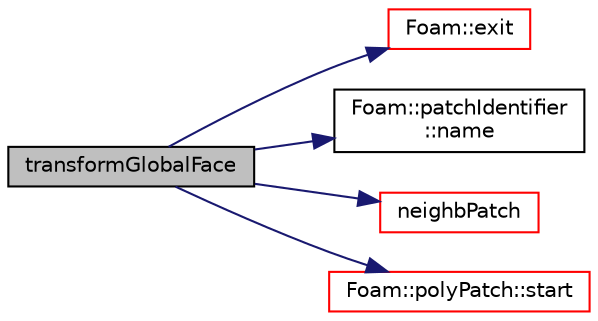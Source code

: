 digraph "transformGlobalFace"
{
  bgcolor="transparent";
  edge [fontname="Helvetica",fontsize="10",labelfontname="Helvetica",labelfontsize="10"];
  node [fontname="Helvetica",fontsize="10",shape=record];
  rankdir="LR";
  Node2905 [label="transformGlobalFace",height=0.2,width=0.4,color="black", fillcolor="grey75", style="filled", fontcolor="black"];
  Node2905 -> Node2906 [color="midnightblue",fontsize="10",style="solid",fontname="Helvetica"];
  Node2906 [label="Foam::exit",height=0.2,width=0.4,color="red",URL="$a21851.html#a06ca7250d8e89caf05243ec094843642"];
  Node2905 -> Node2955 [color="midnightblue",fontsize="10",style="solid",fontname="Helvetica"];
  Node2955 [label="Foam::patchIdentifier\l::name",height=0.2,width=0.4,color="black",URL="$a28273.html#acc80e00a8ac919288fb55bd14cc88bf6",tooltip="Return name. "];
  Node2905 -> Node2956 [color="midnightblue",fontsize="10",style="solid",fontname="Helvetica"];
  Node2956 [label="neighbPatch",height=0.2,width=0.4,color="red",URL="$a28589.html#a25d2f0ac438fefb7307d924d17ae6248"];
  Node2905 -> Node3012 [color="midnightblue",fontsize="10",style="solid",fontname="Helvetica"];
  Node3012 [label="Foam::polyPatch::start",height=0.2,width=0.4,color="red",URL="$a28633.html#a6bfd3e3abb11e98bdb4b98671cec1234",tooltip="Return start label of this patch in the polyMesh face list. "];
}
